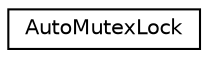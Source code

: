 digraph "Graphical Class Hierarchy"
{
  edge [fontname="Helvetica",fontsize="10",labelfontname="Helvetica",labelfontsize="10"];
  node [fontname="Helvetica",fontsize="10",shape=record];
  rankdir="LR";
  Node1 [label="AutoMutexLock",height=0.2,width=0.4,color="black", fillcolor="white", style="filled",URL="$class_auto_mutex_lock.html",tooltip="AutoMutexLock. "];
}
